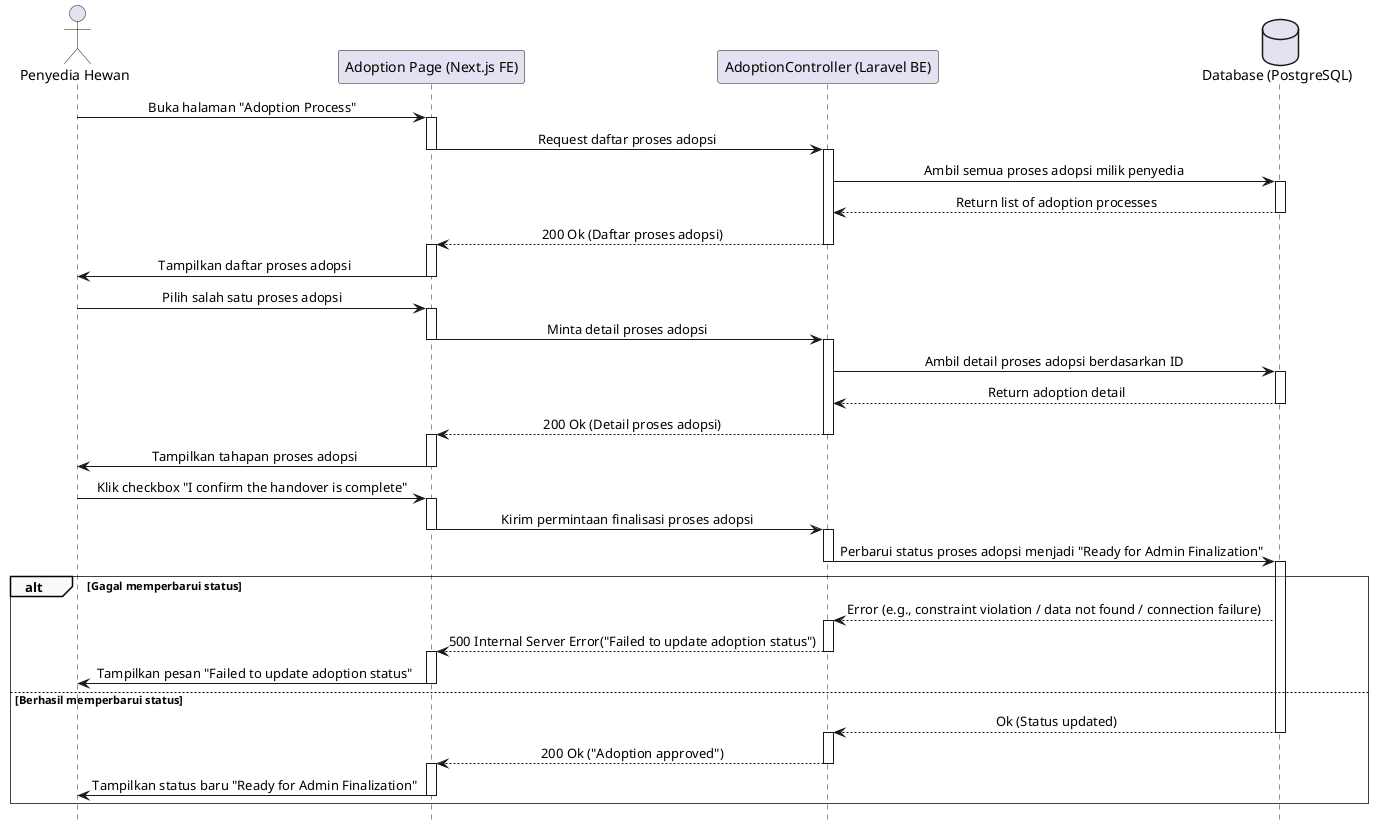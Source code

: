 @startuml
' === Styling ===
skinparam sequence {
    LifelineFooterStrategy none
    MessageAlign center
    ArrowThickness 1
    ParticipantPadding 20
    GroupBorderThickness 0.5
    GroupBackgroundColor #F9F9F9
}
hide footbox

' === Participants ===
actor "Penyedia Hewan" as Provider
participant "Adoption Page (Next.js FE)" as FE
participant "AdoptionController (Laravel BE)" as BE
database "Database (PostgreSQL)" as DB

' === Flow: Menyetujui Proses Adopsi ===
Provider -> FE: Buka halaman "Adoption Process"
activate FE
FE -> BE: Request daftar proses adopsi
deactivate FE
activate BE
BE -> DB: Ambil semua proses adopsi milik penyedia
activate DB
DB --> BE: Return list of adoption processes
deactivate DB
BE --> FE: 200 Ok (Daftar proses adopsi)
deactivate BE
activate FE
FE -> Provider: Tampilkan daftar proses adopsi
deactivate FE

Provider -> FE: Pilih salah satu proses adopsi
activate FE
FE -> BE: Minta detail proses adopsi
deactivate FE
activate BE
BE -> DB: Ambil detail proses adopsi berdasarkan ID
activate DB
DB --> BE: Return adoption detail
deactivate DB
BE --> FE: 200 Ok (Detail proses adopsi)
deactivate BE
activate FE
FE -> Provider: Tampilkan tahapan proses adopsi
deactivate FE

Provider -> FE: Klik checkbox "I confirm the handover is complete"
activate FE
FE -> BE: Kirim permintaan finalisasi proses adopsi
deactivate FE
activate BE
BE -> DB: Perbarui status proses adopsi menjadi "Ready for Admin Finalization"
deactivate BE
activate DB
alt Gagal memperbarui status
    DB --> BE: Error (e.g., constraint violation / data not found / connection failure)
    activate BE
    BE --> FE: 500 Internal Server Error("Failed to update adoption status")
    deactivate BE
    activate FE
    FE -> Provider: Tampilkan pesan "Failed to update adoption status"
    deactivate FE
else Berhasil memperbarui status
    DB --> BE: Ok (Status updated)
    deactivate DB
    activate BE
    BE --> FE: 200 Ok ("Adoption approved")
    deactivate BE
    activate FE
    FE -> Provider: Tampilkan status baru "Ready for Admin Finalization"
    deactivate FE
end

@enduml
